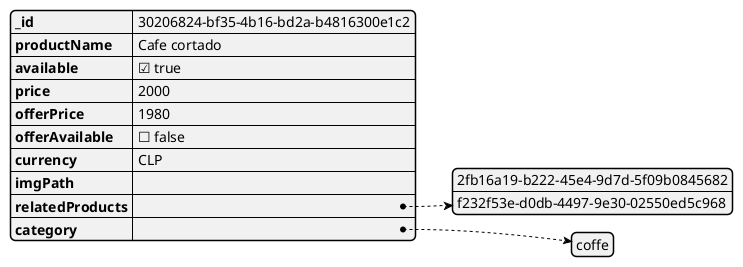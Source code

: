 @startjson
{
"_id": "30206824-bf35-4b16-bd2a-b4816300e1c2",
"productName": "Cafe cortado",
"available": true,
"price": 2000,
"offerPrice": 1980,
"offerAvailable": false,
"currency": "CLP",
"imgPath": "",
"relatedProducts": ["2fb16a19-b222-45e4-9d7d-5f09b0845682", "f232f53e-d0db-4497-9e30-02550ed5c968"],
"category": ["coffe"]
}
@endjson
